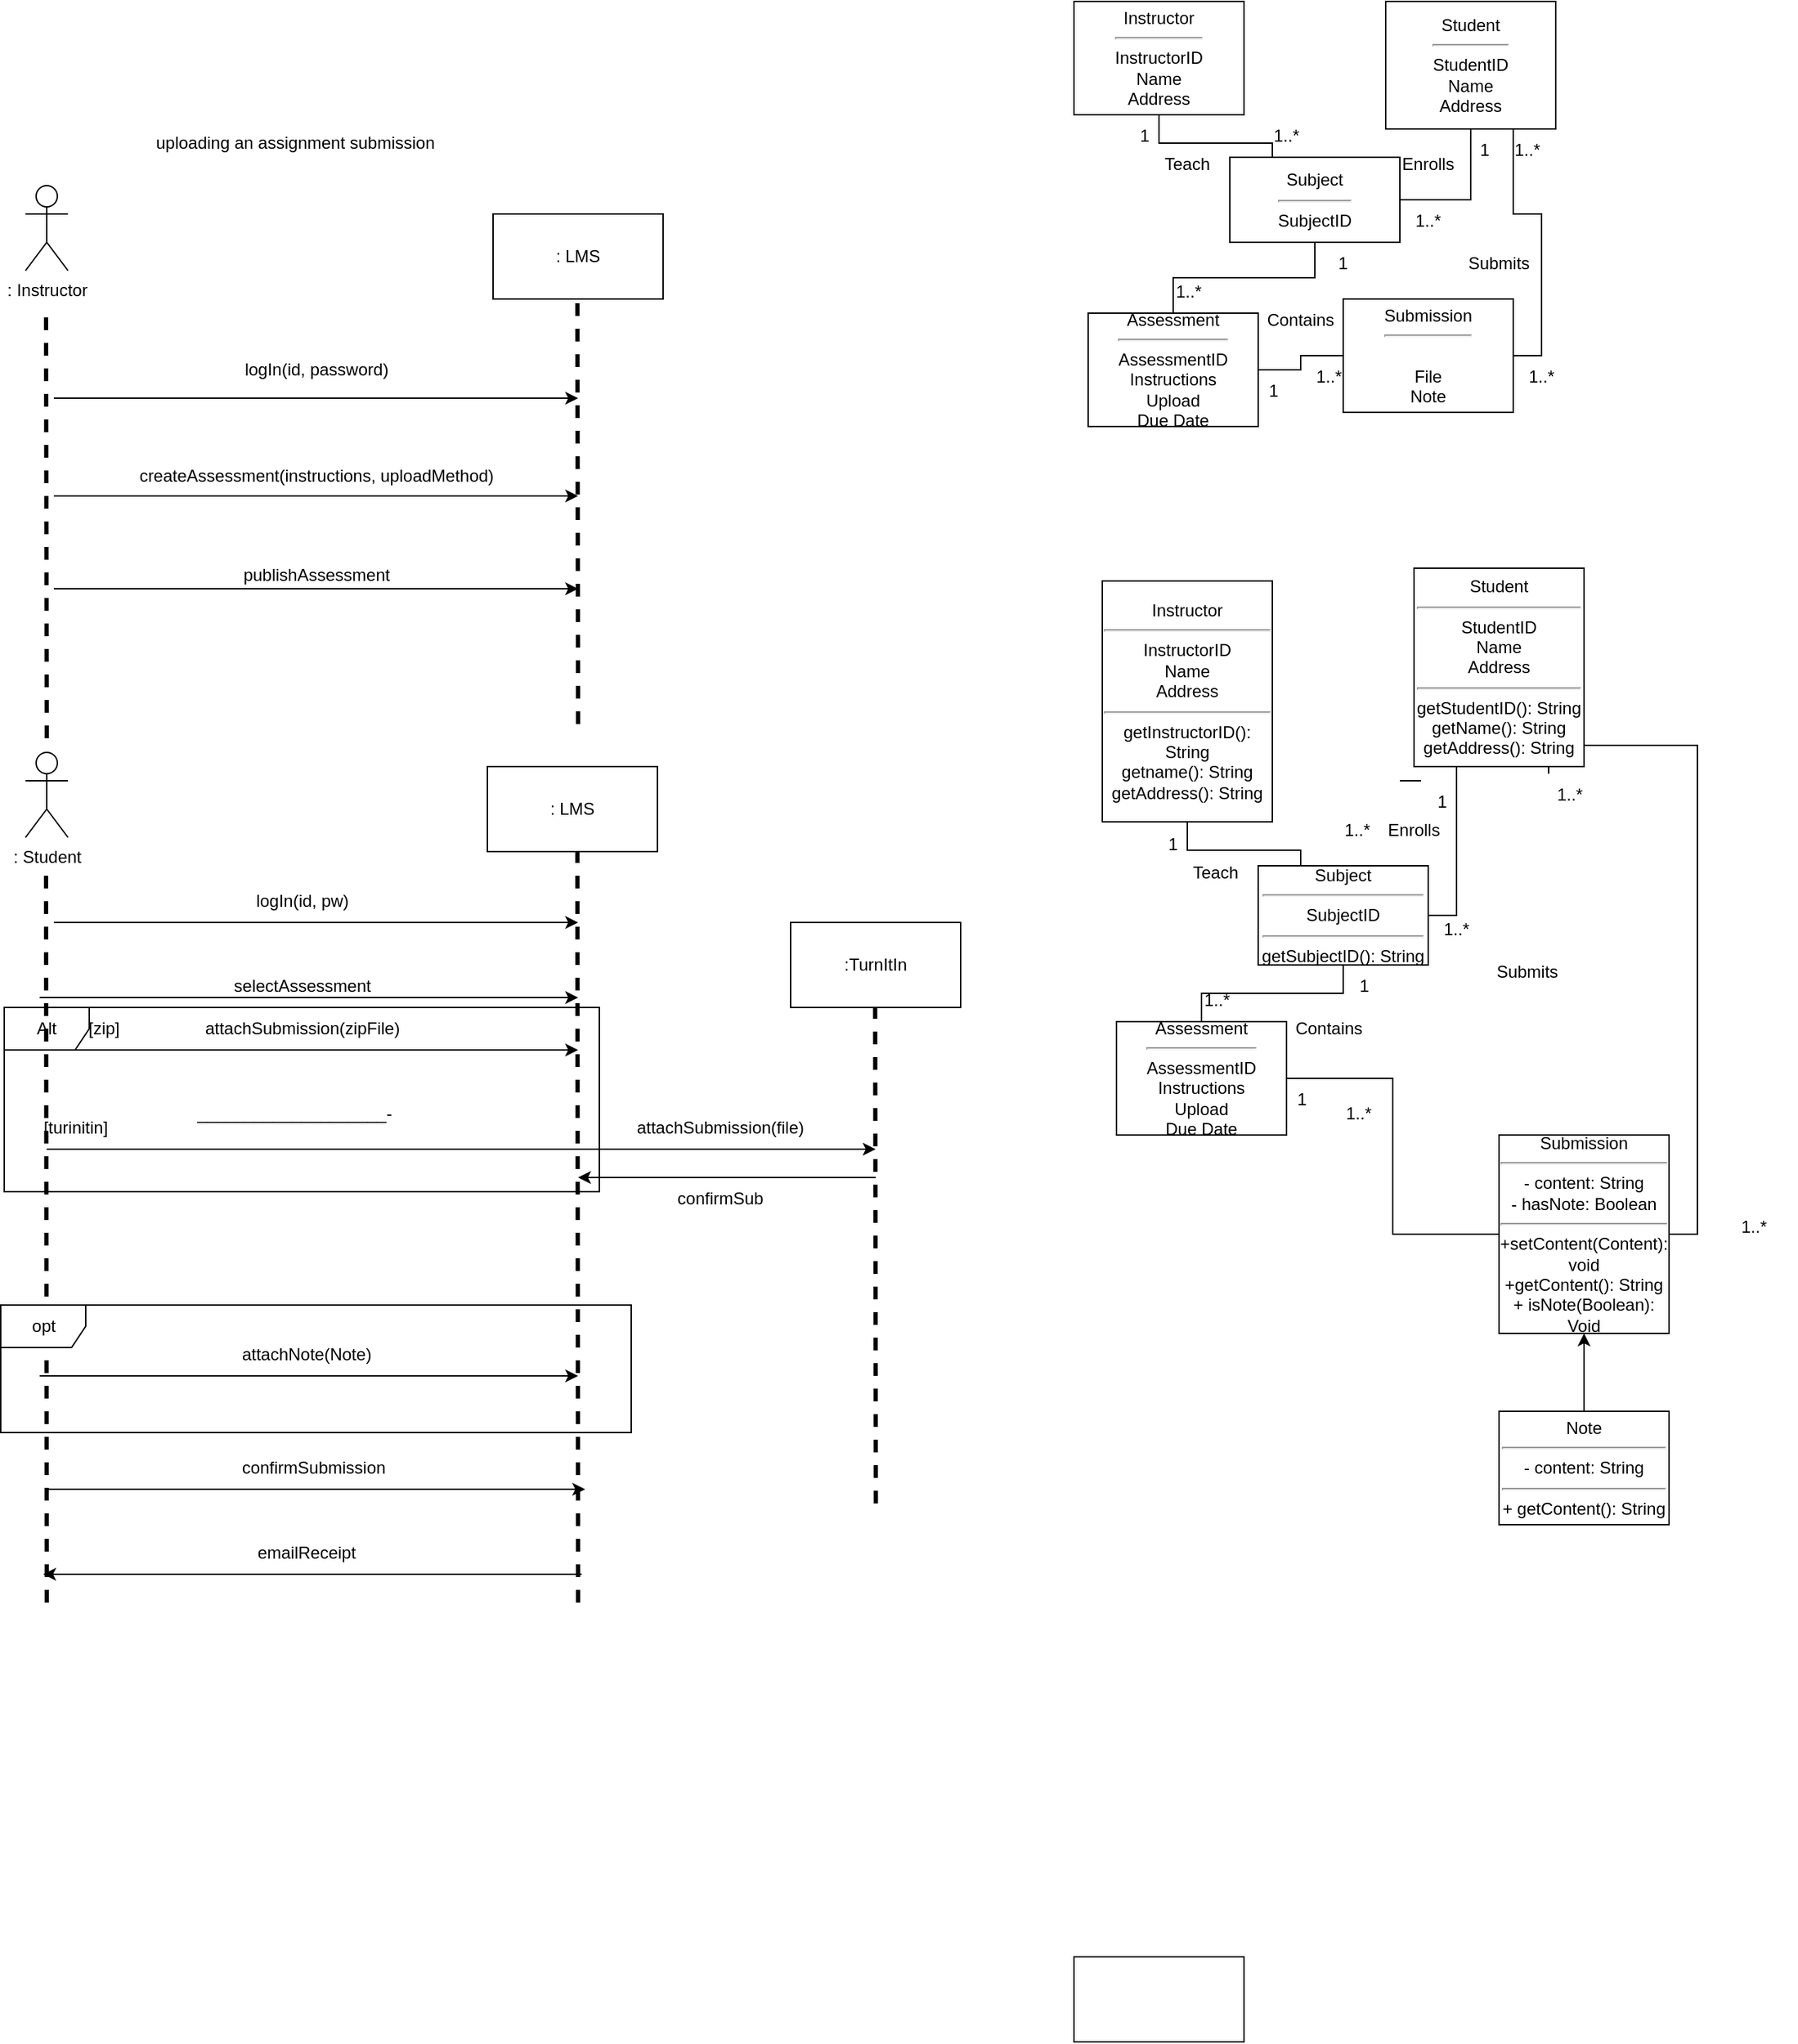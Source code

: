 <mxfile version="20.2.3" type="github">
  <diagram id="ZRupTK8vs-YXc7_zND_B" name="Page-1">
    <mxGraphModel dx="1609" dy="475" grid="1" gridSize="10" guides="1" tooltips="1" connect="1" arrows="1" fold="1" page="1" pageScale="1" pageWidth="827" pageHeight="1169" math="0" shadow="0">
      <root>
        <mxCell id="0" />
        <mxCell id="1" parent="0" />
        <mxCell id="K8ekI7t19pRMLevaFeEe-8" value="Alt" style="shape=umlFrame;whiteSpace=wrap;html=1;" parent="1" vertex="1">
          <mxGeometry x="-755" y="740" width="420" height="130" as="geometry" />
        </mxCell>
        <mxCell id="2UmxWIpTpZnCIBJGYqUd-4" style="edgeStyle=orthogonalEdgeStyle;rounded=0;orthogonalLoop=1;jettySize=auto;html=1;entryX=0.25;entryY=0;entryDx=0;entryDy=0;endArrow=none;endFill=0;" parent="1" source="IURKMykqJG9VInVJ1P5J-1" target="2UmxWIpTpZnCIBJGYqUd-1" edge="1">
          <mxGeometry relative="1" as="geometry" />
        </mxCell>
        <mxCell id="IURKMykqJG9VInVJ1P5J-1" value="Instructor&lt;br&gt;&lt;hr&gt;InstructorID&lt;br&gt;Name&lt;br&gt;Address" style="rounded=0;whiteSpace=wrap;html=1;" parent="1" vertex="1">
          <mxGeometry y="30" width="120" height="80" as="geometry" />
        </mxCell>
        <mxCell id="2UmxWIpTpZnCIBJGYqUd-10" style="edgeStyle=orthogonalEdgeStyle;rounded=0;orthogonalLoop=1;jettySize=auto;html=1;entryX=0.5;entryY=0;entryDx=0;entryDy=0;verticalAlign=middle;endArrow=none;endFill=0;" parent="1" source="2UmxWIpTpZnCIBJGYqUd-1" target="2UmxWIpTpZnCIBJGYqUd-2" edge="1">
          <mxGeometry relative="1" as="geometry" />
        </mxCell>
        <mxCell id="2UmxWIpTpZnCIBJGYqUd-1" value="Subject&lt;br&gt;&lt;hr&gt;SubjectID&lt;span style=&quot;color: rgba(0, 0, 0, 0); font-family: monospace; font-size: 0px; text-align: start;&quot;&gt;%3CmxGraphModel%3E%3Croot%3E%3CmxCell%20id%3D%220%22%2F%3E%3CmxCell%20id%3D%221%22%20parent%3D%220%22%2F%3E%3CmxCell%20id%3D%222%22%20value%3D%22Instructor%22%20style%3D%22rounded%3D0%3BwhiteSpace%3Dwrap%3Bhtml%3D1%3B%22%20vertex%3D%221%22%20parent%3D%221%22%3E%3CmxGeometry%20x%3D%2230%22%20y%3D%2290%22%20width%3D%22120%22%20height%3D%2260%22%20as%3D%22geometry%22%2F%3E%3C%2FmxCell%3E%3C%2Froot%3E%3C%2FmxGraphModel%3E&lt;/span&gt;" style="rounded=0;whiteSpace=wrap;html=1;" parent="1" vertex="1">
          <mxGeometry x="110" y="140" width="120" height="60" as="geometry" />
        </mxCell>
        <mxCell id="2UmxWIpTpZnCIBJGYqUd-22" style="edgeStyle=orthogonalEdgeStyle;rounded=0;orthogonalLoop=1;jettySize=auto;html=1;entryX=0;entryY=0.5;entryDx=0;entryDy=0;endArrow=none;endFill=0;" parent="1" source="2UmxWIpTpZnCIBJGYqUd-2" target="2UmxWIpTpZnCIBJGYqUd-21" edge="1">
          <mxGeometry relative="1" as="geometry" />
        </mxCell>
        <mxCell id="2UmxWIpTpZnCIBJGYqUd-2" value="Assessment&lt;br&gt;&lt;hr style=&quot;text-align: left;&quot;&gt;AssessmentID&lt;br&gt;Instructions&lt;br&gt;Upload&lt;br&gt;Due Date" style="rounded=0;whiteSpace=wrap;html=1;" parent="1" vertex="1">
          <mxGeometry x="10" y="250" width="120" height="80" as="geometry" />
        </mxCell>
        <mxCell id="2UmxWIpTpZnCIBJGYqUd-8" style="edgeStyle=orthogonalEdgeStyle;rounded=0;orthogonalLoop=1;jettySize=auto;html=1;entryX=1;entryY=0.5;entryDx=0;entryDy=0;endArrow=none;endFill=0;" parent="1" source="2UmxWIpTpZnCIBJGYqUd-3" target="2UmxWIpTpZnCIBJGYqUd-1" edge="1">
          <mxGeometry relative="1" as="geometry" />
        </mxCell>
        <mxCell id="2UmxWIpTpZnCIBJGYqUd-19" style="edgeStyle=orthogonalEdgeStyle;rounded=0;orthogonalLoop=1;jettySize=auto;html=1;endArrow=none;endFill=0;entryX=1;entryY=0.5;entryDx=0;entryDy=0;exitX=0.75;exitY=1;exitDx=0;exitDy=0;" parent="1" source="2UmxWIpTpZnCIBJGYqUd-3" target="2UmxWIpTpZnCIBJGYqUd-21" edge="1">
          <mxGeometry relative="1" as="geometry">
            <mxPoint x="260" y="290" as="targetPoint" />
          </mxGeometry>
        </mxCell>
        <mxCell id="2UmxWIpTpZnCIBJGYqUd-3" value="Student&lt;br&gt;&lt;hr&gt;StudentID&lt;br&gt;Name&lt;br&gt;Address&lt;br&gt;" style="rounded=0;whiteSpace=wrap;html=1;" parent="1" vertex="1">
          <mxGeometry x="220" y="30" width="120" height="90" as="geometry" />
        </mxCell>
        <mxCell id="2UmxWIpTpZnCIBJGYqUd-5" value="1..*" style="text;html=1;strokeColor=none;fillColor=none;align=center;verticalAlign=middle;whiteSpace=wrap;rounded=0;" parent="1" vertex="1">
          <mxGeometry x="120" y="110" width="60" height="30" as="geometry" />
        </mxCell>
        <mxCell id="2UmxWIpTpZnCIBJGYqUd-6" value="1" style="text;html=1;strokeColor=none;fillColor=none;align=center;verticalAlign=middle;whiteSpace=wrap;rounded=0;" parent="1" vertex="1">
          <mxGeometry x="20" y="110" width="60" height="30" as="geometry" />
        </mxCell>
        <mxCell id="2UmxWIpTpZnCIBJGYqUd-7" value="1..*" style="text;html=1;strokeColor=none;fillColor=none;align=center;verticalAlign=middle;whiteSpace=wrap;rounded=0;" parent="1" vertex="1">
          <mxGeometry x="220" y="170" width="60" height="30" as="geometry" />
        </mxCell>
        <mxCell id="2UmxWIpTpZnCIBJGYqUd-9" value="1" style="text;html=1;strokeColor=none;fillColor=none;align=center;verticalAlign=middle;whiteSpace=wrap;rounded=0;" parent="1" vertex="1">
          <mxGeometry x="260" y="120" width="60" height="30" as="geometry" />
        </mxCell>
        <mxCell id="2UmxWIpTpZnCIBJGYqUd-11" value="1" style="text;html=1;strokeColor=none;fillColor=none;align=center;verticalAlign=middle;whiteSpace=wrap;rounded=0;" parent="1" vertex="1">
          <mxGeometry x="160" y="200" width="60" height="30" as="geometry" />
        </mxCell>
        <mxCell id="2UmxWIpTpZnCIBJGYqUd-12" value="1..*" style="text;html=1;strokeColor=none;fillColor=none;align=center;verticalAlign=middle;whiteSpace=wrap;rounded=0;" parent="1" vertex="1">
          <mxGeometry x="51" y="220" width="60" height="30" as="geometry" />
        </mxCell>
        <mxCell id="2UmxWIpTpZnCIBJGYqUd-20" value="Submits" style="text;html=1;strokeColor=none;fillColor=none;align=center;verticalAlign=middle;whiteSpace=wrap;rounded=0;" parent="1" vertex="1">
          <mxGeometry x="270" y="200" width="60" height="30" as="geometry" />
        </mxCell>
        <mxCell id="2UmxWIpTpZnCIBJGYqUd-21" value="Submission&lt;br&gt;&lt;hr&gt;&lt;br&gt;File&lt;br&gt;Note" style="rounded=0;whiteSpace=wrap;html=1;" parent="1" vertex="1">
          <mxGeometry x="190" y="240" width="120" height="80" as="geometry" />
        </mxCell>
        <mxCell id="2UmxWIpTpZnCIBJGYqUd-23" value="Contains" style="text;html=1;strokeColor=none;fillColor=none;align=center;verticalAlign=middle;whiteSpace=wrap;rounded=0;" parent="1" vertex="1">
          <mxGeometry x="130" y="240" width="60" height="30" as="geometry" />
        </mxCell>
        <mxCell id="2UmxWIpTpZnCIBJGYqUd-24" value="1" style="text;html=1;strokeColor=none;fillColor=none;align=center;verticalAlign=middle;whiteSpace=wrap;rounded=0;" parent="1" vertex="1">
          <mxGeometry x="111" y="290" width="60" height="30" as="geometry" />
        </mxCell>
        <mxCell id="2UmxWIpTpZnCIBJGYqUd-25" value="1..*" style="text;html=1;strokeColor=none;fillColor=none;align=center;verticalAlign=middle;whiteSpace=wrap;rounded=0;" parent="1" vertex="1">
          <mxGeometry x="150" y="280" width="60" height="30" as="geometry" />
        </mxCell>
        <mxCell id="2UmxWIpTpZnCIBJGYqUd-26" value="1..*" style="text;html=1;strokeColor=none;fillColor=none;align=center;verticalAlign=middle;whiteSpace=wrap;rounded=0;" parent="1" vertex="1">
          <mxGeometry x="300" y="280" width="60" height="30" as="geometry" />
        </mxCell>
        <mxCell id="2UmxWIpTpZnCIBJGYqUd-27" style="edgeStyle=orthogonalEdgeStyle;rounded=0;orthogonalLoop=1;jettySize=auto;html=1;exitX=0.25;exitY=0;exitDx=0;exitDy=0;entryX=0;entryY=0;entryDx=0;entryDy=0;endArrow=none;endFill=0;" parent="1" source="2UmxWIpTpZnCIBJGYqUd-9" target="2UmxWIpTpZnCIBJGYqUd-9" edge="1">
          <mxGeometry relative="1" as="geometry" />
        </mxCell>
        <mxCell id="2UmxWIpTpZnCIBJGYqUd-28" value="1..*" style="text;html=1;strokeColor=none;fillColor=none;align=center;verticalAlign=middle;whiteSpace=wrap;rounded=0;" parent="1" vertex="1">
          <mxGeometry x="290" y="120" width="60" height="30" as="geometry" />
        </mxCell>
        <mxCell id="2UmxWIpTpZnCIBJGYqUd-29" value="Enrolls" style="text;html=1;strokeColor=none;fillColor=none;align=center;verticalAlign=middle;whiteSpace=wrap;rounded=0;" parent="1" vertex="1">
          <mxGeometry x="220" y="130" width="60" height="30" as="geometry" />
        </mxCell>
        <mxCell id="2UmxWIpTpZnCIBJGYqUd-30" value="Teach" style="text;html=1;strokeColor=none;fillColor=none;align=center;verticalAlign=middle;whiteSpace=wrap;rounded=0;" parent="1" vertex="1">
          <mxGeometry x="50" y="130" width="60" height="30" as="geometry" />
        </mxCell>
        <mxCell id="S1UreWJhL2JSH4xHvEoi-3" value=": Instructor" style="shape=umlActor;verticalLabelPosition=bottom;verticalAlign=top;html=1;outlineConnect=0;" parent="1" vertex="1">
          <mxGeometry x="-740" y="160" width="30" height="60" as="geometry" />
        </mxCell>
        <mxCell id="S1UreWJhL2JSH4xHvEoi-8" value="" style="endArrow=none;html=1;rounded=0;strokeWidth=3;dashed=1;" parent="1" edge="1">
          <mxGeometry width="50" height="50" relative="1" as="geometry">
            <mxPoint x="-725" y="550" as="sourcePoint" />
            <mxPoint x="-725.5" y="250" as="targetPoint" />
          </mxGeometry>
        </mxCell>
        <mxCell id="S1UreWJhL2JSH4xHvEoi-9" value=": LMS" style="rounded=0;whiteSpace=wrap;html=1;" parent="1" vertex="1">
          <mxGeometry x="-410" y="180" width="120" height="60" as="geometry" />
        </mxCell>
        <mxCell id="S1UreWJhL2JSH4xHvEoi-10" value="" style="endArrow=none;html=1;rounded=0;strokeWidth=3;dashed=1;" parent="1" edge="1">
          <mxGeometry width="50" height="50" relative="1" as="geometry">
            <mxPoint x="-350" y="540" as="sourcePoint" />
            <mxPoint x="-350.5" y="240" as="targetPoint" />
          </mxGeometry>
        </mxCell>
        <mxCell id="S1UreWJhL2JSH4xHvEoi-11" value="" style="endArrow=classic;html=1;rounded=0;strokeWidth=1;" parent="1" edge="1">
          <mxGeometry width="50" height="50" relative="1" as="geometry">
            <mxPoint x="-720" y="310" as="sourcePoint" />
            <mxPoint x="-350" y="310" as="targetPoint" />
          </mxGeometry>
        </mxCell>
        <mxCell id="S1UreWJhL2JSH4xHvEoi-12" value="logIn(id, password)" style="text;html=1;align=center;verticalAlign=middle;resizable=0;points=[];autosize=1;strokeColor=none;fillColor=none;" parent="1" vertex="1">
          <mxGeometry x="-595" y="275" width="120" height="30" as="geometry" />
        </mxCell>
        <mxCell id="S1UreWJhL2JSH4xHvEoi-13" value="" style="endArrow=classic;html=1;rounded=0;strokeWidth=1;" parent="1" edge="1">
          <mxGeometry width="50" height="50" relative="1" as="geometry">
            <mxPoint x="-720" y="379" as="sourcePoint" />
            <mxPoint x="-350" y="379" as="targetPoint" />
          </mxGeometry>
        </mxCell>
        <mxCell id="S1UreWJhL2JSH4xHvEoi-14" value="createAssessment(instructions, uploadMethod)" style="text;html=1;align=center;verticalAlign=middle;resizable=0;points=[];autosize=1;strokeColor=none;fillColor=none;" parent="1" vertex="1">
          <mxGeometry x="-670" y="350" width="270" height="30" as="geometry" />
        </mxCell>
        <mxCell id="ciVQDEJXkHYUGOeT8WDG-1" value="" style="endArrow=classic;html=1;rounded=0;strokeWidth=1;" parent="1" edge="1">
          <mxGeometry width="50" height="50" relative="1" as="geometry">
            <mxPoint x="-720" y="444.5" as="sourcePoint" />
            <mxPoint x="-350" y="444.5" as="targetPoint" />
          </mxGeometry>
        </mxCell>
        <mxCell id="ciVQDEJXkHYUGOeT8WDG-2" value="publishAssessment" style="text;html=1;align=center;verticalAlign=middle;resizable=0;points=[];autosize=1;strokeColor=none;fillColor=none;" parent="1" vertex="1">
          <mxGeometry x="-600" y="420" width="130" height="30" as="geometry" />
        </mxCell>
        <mxCell id="ciVQDEJXkHYUGOeT8WDG-3" value=": Student" style="shape=umlActor;verticalLabelPosition=bottom;verticalAlign=top;html=1;outlineConnect=0;" parent="1" vertex="1">
          <mxGeometry x="-740" y="560" width="30" height="60" as="geometry" />
        </mxCell>
        <mxCell id="ciVQDEJXkHYUGOeT8WDG-6" value="" style="endArrow=none;html=1;rounded=0;strokeWidth=3;dashed=1;" parent="1" edge="1">
          <mxGeometry width="50" height="50" relative="1" as="geometry">
            <mxPoint x="-725" y="1160" as="sourcePoint" />
            <mxPoint x="-725.5" y="640" as="targetPoint" />
          </mxGeometry>
        </mxCell>
        <mxCell id="ciVQDEJXkHYUGOeT8WDG-7" value="" style="endArrow=none;html=1;rounded=0;strokeWidth=3;dashed=1;" parent="1" edge="1">
          <mxGeometry width="50" height="50" relative="1" as="geometry">
            <mxPoint x="-350" y="1160" as="sourcePoint" />
            <mxPoint x="-350.5" y="630" as="targetPoint" />
          </mxGeometry>
        </mxCell>
        <mxCell id="ciVQDEJXkHYUGOeT8WDG-8" value=": LMS" style="rounded=0;whiteSpace=wrap;html=1;" parent="1" vertex="1">
          <mxGeometry x="-414" y="570" width="120" height="60" as="geometry" />
        </mxCell>
        <mxCell id="ciVQDEJXkHYUGOeT8WDG-9" value="" style="endArrow=classic;html=1;rounded=0;strokeWidth=1;" parent="1" edge="1">
          <mxGeometry width="50" height="50" relative="1" as="geometry">
            <mxPoint x="-720" y="680" as="sourcePoint" />
            <mxPoint x="-350" y="680" as="targetPoint" />
          </mxGeometry>
        </mxCell>
        <mxCell id="ciVQDEJXkHYUGOeT8WDG-10" value="logIn(id, pw)" style="text;html=1;align=center;verticalAlign=middle;resizable=0;points=[];autosize=1;strokeColor=none;fillColor=none;" parent="1" vertex="1">
          <mxGeometry x="-590" y="650" width="90" height="30" as="geometry" />
        </mxCell>
        <mxCell id="ciVQDEJXkHYUGOeT8WDG-11" value="" style="endArrow=classic;html=1;rounded=0;strokeWidth=1;" parent="1" edge="1">
          <mxGeometry width="50" height="50" relative="1" as="geometry">
            <mxPoint x="-730" y="733" as="sourcePoint" />
            <mxPoint x="-350" y="733" as="targetPoint" />
          </mxGeometry>
        </mxCell>
        <mxCell id="ciVQDEJXkHYUGOeT8WDG-12" value="selectAssessment" style="text;html=1;align=center;verticalAlign=middle;resizable=0;points=[];autosize=1;strokeColor=none;fillColor=none;" parent="1" vertex="1">
          <mxGeometry x="-605" y="710" width="120" height="30" as="geometry" />
        </mxCell>
        <mxCell id="ciVQDEJXkHYUGOeT8WDG-13" value="" style="endArrow=classic;html=1;rounded=0;strokeWidth=1;" parent="1" edge="1">
          <mxGeometry width="50" height="50" relative="1" as="geometry">
            <mxPoint x="-730" y="770" as="sourcePoint" />
            <mxPoint x="-350" y="770" as="targetPoint" />
          </mxGeometry>
        </mxCell>
        <mxCell id="ciVQDEJXkHYUGOeT8WDG-14" value="attachSubmission(zipFile)" style="text;html=1;align=center;verticalAlign=middle;resizable=0;points=[];autosize=1;strokeColor=none;fillColor=none;" parent="1" vertex="1">
          <mxGeometry x="-625" y="740" width="160" height="30" as="geometry" />
        </mxCell>
        <mxCell id="ciVQDEJXkHYUGOeT8WDG-16" value="opt" style="shape=umlFrame;whiteSpace=wrap;html=1;" parent="1" vertex="1">
          <mxGeometry x="-757.5" y="950" width="445" height="90" as="geometry" />
        </mxCell>
        <mxCell id="ciVQDEJXkHYUGOeT8WDG-19" value="" style="endArrow=classic;html=1;rounded=0;strokeWidth=1;" parent="1" edge="1">
          <mxGeometry width="50" height="50" relative="1" as="geometry">
            <mxPoint x="-730" y="1000" as="sourcePoint" />
            <mxPoint x="-350" y="1000" as="targetPoint" />
          </mxGeometry>
        </mxCell>
        <mxCell id="ciVQDEJXkHYUGOeT8WDG-20" value="attachNote(Note)" style="text;html=1;align=center;verticalAlign=middle;resizable=0;points=[];autosize=1;strokeColor=none;fillColor=none;" parent="1" vertex="1">
          <mxGeometry x="-597.5" y="970" width="110" height="30" as="geometry" />
        </mxCell>
        <mxCell id="ciVQDEJXkHYUGOeT8WDG-21" value="" style="endArrow=classic;html=1;rounded=0;strokeWidth=1;" parent="1" edge="1">
          <mxGeometry width="50" height="50" relative="1" as="geometry">
            <mxPoint x="-725" y="1080.0" as="sourcePoint" />
            <mxPoint x="-345" y="1080.0" as="targetPoint" />
          </mxGeometry>
        </mxCell>
        <mxCell id="ciVQDEJXkHYUGOeT8WDG-22" value="confirmSubmission" style="text;html=1;align=center;verticalAlign=middle;resizable=0;points=[];autosize=1;strokeColor=none;fillColor=none;" parent="1" vertex="1">
          <mxGeometry x="-597.5" y="1050" width="120" height="30" as="geometry" />
        </mxCell>
        <mxCell id="ciVQDEJXkHYUGOeT8WDG-23" value="" style="endArrow=classic;html=1;rounded=0;strokeWidth=1;" parent="1" edge="1">
          <mxGeometry width="50" height="50" relative="1" as="geometry">
            <mxPoint x="-347.5" y="1140.0" as="sourcePoint" />
            <mxPoint x="-727.5" y="1140.0" as="targetPoint" />
          </mxGeometry>
        </mxCell>
        <mxCell id="ciVQDEJXkHYUGOeT8WDG-24" value="emailReceipt" style="text;html=1;align=center;verticalAlign=middle;resizable=0;points=[];autosize=1;strokeColor=none;fillColor=none;" parent="1" vertex="1">
          <mxGeometry x="-587.5" y="1110" width="90" height="30" as="geometry" />
        </mxCell>
        <mxCell id="K8ekI7t19pRMLevaFeEe-1" value="uploading an assignment submission" style="text;html=1;align=center;verticalAlign=middle;resizable=0;points=[];autosize=1;strokeColor=none;fillColor=none;" parent="1" vertex="1">
          <mxGeometry x="-660" y="115" width="220" height="30" as="geometry" />
        </mxCell>
        <mxCell id="K8ekI7t19pRMLevaFeEe-2" value=":TurnItIn" style="rounded=0;whiteSpace=wrap;html=1;" parent="1" vertex="1">
          <mxGeometry x="-200" y="680" width="120" height="60" as="geometry" />
        </mxCell>
        <mxCell id="K8ekI7t19pRMLevaFeEe-3" value="" style="endArrow=none;html=1;rounded=0;strokeWidth=3;dashed=1;" parent="1" edge="1">
          <mxGeometry width="50" height="50" relative="1" as="geometry">
            <mxPoint x="-139.83" y="1090" as="sourcePoint" />
            <mxPoint x="-140.33" y="740" as="targetPoint" />
          </mxGeometry>
        </mxCell>
        <mxCell id="K8ekI7t19pRMLevaFeEe-7" value="attachSubmission(file)" style="text;html=1;align=center;verticalAlign=middle;resizable=0;points=[];autosize=1;strokeColor=none;fillColor=none;" parent="1" vertex="1">
          <mxGeometry x="-320" y="810" width="140" height="30" as="geometry" />
        </mxCell>
        <mxCell id="K8ekI7t19pRMLevaFeEe-10" value="[zip]" style="text;html=1;align=center;verticalAlign=middle;resizable=0;points=[];autosize=1;strokeColor=none;fillColor=none;" parent="1" vertex="1">
          <mxGeometry x="-710" y="740" width="50" height="30" as="geometry" />
        </mxCell>
        <mxCell id="K8ekI7t19pRMLevaFeEe-12" value="____________________-" style="text;html=1;strokeColor=none;fillColor=none;align=center;verticalAlign=middle;whiteSpace=wrap;rounded=0;" parent="1" vertex="1">
          <mxGeometry x="-645" y="800" width="190" height="30" as="geometry" />
        </mxCell>
        <mxCell id="K8ekI7t19pRMLevaFeEe-13" value="[turinitin]" style="text;html=1;align=center;verticalAlign=middle;resizable=0;points=[];autosize=1;strokeColor=none;fillColor=none;" parent="1" vertex="1">
          <mxGeometry x="-740" y="810" width="70" height="30" as="geometry" />
        </mxCell>
        <mxCell id="K8ekI7t19pRMLevaFeEe-15" value="" style="endArrow=classic;html=1;rounded=0;strokeWidth=1;" parent="1" edge="1">
          <mxGeometry width="50" height="50" relative="1" as="geometry">
            <mxPoint x="-725" y="840" as="sourcePoint" />
            <mxPoint x="-140" y="840" as="targetPoint" />
          </mxGeometry>
        </mxCell>
        <mxCell id="K8ekI7t19pRMLevaFeEe-16" value="" style="endArrow=classic;html=1;rounded=0;strokeWidth=1;" parent="1" edge="1">
          <mxGeometry width="50" height="50" relative="1" as="geometry">
            <mxPoint x="-140" y="860" as="sourcePoint" />
            <mxPoint x="-350" y="860" as="targetPoint" />
          </mxGeometry>
        </mxCell>
        <mxCell id="K8ekI7t19pRMLevaFeEe-17" value="confirmSub" style="text;html=1;align=center;verticalAlign=middle;resizable=0;points=[];autosize=1;strokeColor=none;fillColor=none;" parent="1" vertex="1">
          <mxGeometry x="-290" y="860" width="80" height="30" as="geometry" />
        </mxCell>
        <mxCell id="HkgX5lBla5T3OF_uM4Xi-1" value="" style="whiteSpace=wrap;html=1;" vertex="1" parent="1">
          <mxGeometry y="1410" width="120" height="60" as="geometry" />
        </mxCell>
        <mxCell id="HkgX5lBla5T3OF_uM4Xi-2" style="edgeStyle=orthogonalEdgeStyle;rounded=0;orthogonalLoop=1;jettySize=auto;html=1;entryX=0.25;entryY=0;entryDx=0;entryDy=0;endArrow=none;endFill=0;" edge="1" parent="1" source="HkgX5lBla5T3OF_uM4Xi-3" target="HkgX5lBla5T3OF_uM4Xi-5">
          <mxGeometry relative="1" as="geometry" />
        </mxCell>
        <mxCell id="HkgX5lBla5T3OF_uM4Xi-3" value="Instructor&lt;br&gt;&lt;hr&gt;InstructorID&lt;br&gt;Name&lt;br&gt;Address&lt;br&gt;&lt;hr&gt;getInstructorID(): String&lt;br&gt;getname(): String&lt;br&gt;getAddress(): String" style="rounded=0;whiteSpace=wrap;html=1;" vertex="1" parent="1">
          <mxGeometry x="20" y="439" width="120" height="170" as="geometry" />
        </mxCell>
        <mxCell id="HkgX5lBla5T3OF_uM4Xi-4" style="edgeStyle=orthogonalEdgeStyle;rounded=0;orthogonalLoop=1;jettySize=auto;html=1;entryX=0.5;entryY=0;entryDx=0;entryDy=0;verticalAlign=middle;endArrow=none;endFill=0;" edge="1" parent="1" source="HkgX5lBla5T3OF_uM4Xi-5" target="HkgX5lBla5T3OF_uM4Xi-7">
          <mxGeometry relative="1" as="geometry" />
        </mxCell>
        <mxCell id="HkgX5lBla5T3OF_uM4Xi-5" value="Subject&lt;br&gt;&lt;hr&gt;SubjectID&lt;br&gt;&lt;hr&gt;getSubjectID(): String&lt;span style=&quot;color: rgba(0, 0, 0, 0); font-family: monospace; font-size: 0px; text-align: start;&quot;&gt;%3CmxGraphModel%3E%3Croot%3E%3CmxCell%20id%3D%220%22%2F%3E%3CmxCell%20id%3D%221%22%20parent%3D%220%22%2F%3E%3CmxCell%20id%3D%222%22%20value%3D%22Instructor%22%20style%3D%22rounded%3D0%3BwhiteSpace%3Dwrap%3Bhtml%3D1%3B%22%20vertex%3D%221%22%20parent%3D%221%22%3E%3CmxGeometry%20x%3D%2230%22%20y%3D%2290%22%20width%3D%22120%22%20height%3D%2260%22%20as%3D%22geometry%22%2F%3E%3C%2FmxCell%3E%3C%2Froot%3E%3C%2FmxGraphModel%3E&lt;/span&gt;" style="rounded=0;whiteSpace=wrap;html=1;" vertex="1" parent="1">
          <mxGeometry x="130" y="640" width="120" height="70" as="geometry" />
        </mxCell>
        <mxCell id="HkgX5lBla5T3OF_uM4Xi-6" style="edgeStyle=orthogonalEdgeStyle;rounded=0;orthogonalLoop=1;jettySize=auto;html=1;entryX=0;entryY=0.5;entryDx=0;entryDy=0;endArrow=none;endFill=0;" edge="1" parent="1" source="HkgX5lBla5T3OF_uM4Xi-7" target="HkgX5lBla5T3OF_uM4Xi-18">
          <mxGeometry relative="1" as="geometry" />
        </mxCell>
        <mxCell id="HkgX5lBla5T3OF_uM4Xi-7" value="Assessment&lt;br&gt;&lt;hr style=&quot;text-align: left;&quot;&gt;AssessmentID&lt;br&gt;Instructions&lt;br&gt;Upload&lt;br&gt;Due Date" style="rounded=0;whiteSpace=wrap;html=1;" vertex="1" parent="1">
          <mxGeometry x="30" y="750" width="120" height="80" as="geometry" />
        </mxCell>
        <mxCell id="HkgX5lBla5T3OF_uM4Xi-8" style="edgeStyle=orthogonalEdgeStyle;rounded=0;orthogonalLoop=1;jettySize=auto;html=1;entryX=1;entryY=0.5;entryDx=0;entryDy=0;endArrow=none;endFill=0;exitX=0.25;exitY=1;exitDx=0;exitDy=0;" edge="1" parent="1" source="HkgX5lBla5T3OF_uM4Xi-10" target="HkgX5lBla5T3OF_uM4Xi-5">
          <mxGeometry relative="1" as="geometry">
            <mxPoint x="300" y="610" as="sourcePoint" />
          </mxGeometry>
        </mxCell>
        <mxCell id="HkgX5lBla5T3OF_uM4Xi-9" style="edgeStyle=orthogonalEdgeStyle;rounded=0;orthogonalLoop=1;jettySize=auto;html=1;endArrow=none;endFill=0;entryX=1;entryY=0.5;entryDx=0;entryDy=0;exitX=0.25;exitY=0;exitDx=0;exitDy=0;" edge="1" parent="1" source="HkgX5lBla5T3OF_uM4Xi-24" target="HkgX5lBla5T3OF_uM4Xi-18">
          <mxGeometry relative="1" as="geometry">
            <mxPoint x="280" y="790" as="targetPoint" />
            <mxPoint x="330" y="610" as="sourcePoint" />
          </mxGeometry>
        </mxCell>
        <mxCell id="HkgX5lBla5T3OF_uM4Xi-10" value="Student&lt;br&gt;&lt;hr&gt;StudentID&lt;br&gt;Name&lt;br&gt;Address&lt;br&gt;&lt;hr&gt;getStudentID(): String&lt;br&gt;getName(): String&lt;br&gt;getAddress(): String" style="rounded=0;whiteSpace=wrap;html=1;" vertex="1" parent="1">
          <mxGeometry x="240" y="430" width="120" height="140" as="geometry" />
        </mxCell>
        <mxCell id="HkgX5lBla5T3OF_uM4Xi-11" value="1..*" style="text;html=1;strokeColor=none;fillColor=none;align=center;verticalAlign=middle;whiteSpace=wrap;rounded=0;" vertex="1" parent="1">
          <mxGeometry x="170" y="600" width="60" height="30" as="geometry" />
        </mxCell>
        <mxCell id="HkgX5lBla5T3OF_uM4Xi-12" value="1" style="text;html=1;strokeColor=none;fillColor=none;align=center;verticalAlign=middle;whiteSpace=wrap;rounded=0;" vertex="1" parent="1">
          <mxGeometry x="40" y="610" width="60" height="30" as="geometry" />
        </mxCell>
        <mxCell id="HkgX5lBla5T3OF_uM4Xi-13" value="1..*" style="text;html=1;strokeColor=none;fillColor=none;align=center;verticalAlign=middle;whiteSpace=wrap;rounded=0;" vertex="1" parent="1">
          <mxGeometry x="240" y="670" width="60" height="30" as="geometry" />
        </mxCell>
        <mxCell id="HkgX5lBla5T3OF_uM4Xi-14" value="1" style="text;html=1;strokeColor=none;fillColor=none;align=center;verticalAlign=middle;whiteSpace=wrap;rounded=0;" vertex="1" parent="1">
          <mxGeometry x="230" y="580" width="60" height="30" as="geometry" />
        </mxCell>
        <mxCell id="HkgX5lBla5T3OF_uM4Xi-15" value="1" style="text;html=1;strokeColor=none;fillColor=none;align=center;verticalAlign=middle;whiteSpace=wrap;rounded=0;" vertex="1" parent="1">
          <mxGeometry x="150" y="710" width="110" height="30" as="geometry" />
        </mxCell>
        <mxCell id="HkgX5lBla5T3OF_uM4Xi-16" value="1..*" style="text;html=1;strokeColor=none;fillColor=none;align=center;verticalAlign=middle;whiteSpace=wrap;rounded=0;" vertex="1" parent="1">
          <mxGeometry x="71" y="720" width="60" height="30" as="geometry" />
        </mxCell>
        <mxCell id="HkgX5lBla5T3OF_uM4Xi-17" value="Submits" style="text;html=1;strokeColor=none;fillColor=none;align=center;verticalAlign=middle;whiteSpace=wrap;rounded=0;" vertex="1" parent="1">
          <mxGeometry x="290" y="700" width="60" height="30" as="geometry" />
        </mxCell>
        <mxCell id="HkgX5lBla5T3OF_uM4Xi-18" value="Submission&lt;br&gt;&lt;hr&gt;- content: String&lt;br&gt;- hasNote: Boolean&lt;br&gt;&lt;hr&gt;+setContent(Content): void&lt;br&gt;+getContent(): String&lt;br&gt;+ isNote(Boolean): Void" style="rounded=0;whiteSpace=wrap;html=1;" vertex="1" parent="1">
          <mxGeometry x="300" y="830" width="120" height="140" as="geometry" />
        </mxCell>
        <mxCell id="HkgX5lBla5T3OF_uM4Xi-19" value="Contains" style="text;html=1;strokeColor=none;fillColor=none;align=center;verticalAlign=middle;whiteSpace=wrap;rounded=0;" vertex="1" parent="1">
          <mxGeometry x="150" y="740" width="60" height="30" as="geometry" />
        </mxCell>
        <mxCell id="HkgX5lBla5T3OF_uM4Xi-20" value="1" style="text;html=1;strokeColor=none;fillColor=none;align=center;verticalAlign=middle;whiteSpace=wrap;rounded=0;" vertex="1" parent="1">
          <mxGeometry x="131" y="790" width="60" height="30" as="geometry" />
        </mxCell>
        <mxCell id="HkgX5lBla5T3OF_uM4Xi-21" value="1..*" style="text;html=1;strokeColor=none;fillColor=none;align=center;verticalAlign=middle;whiteSpace=wrap;rounded=0;" vertex="1" parent="1">
          <mxGeometry x="171" y="800" width="60" height="30" as="geometry" />
        </mxCell>
        <mxCell id="HkgX5lBla5T3OF_uM4Xi-22" value="1..*" style="text;html=1;strokeColor=none;fillColor=none;align=center;verticalAlign=middle;whiteSpace=wrap;rounded=0;" vertex="1" parent="1">
          <mxGeometry x="450" y="880" width="60" height="30" as="geometry" />
        </mxCell>
        <mxCell id="HkgX5lBla5T3OF_uM4Xi-23" style="edgeStyle=orthogonalEdgeStyle;rounded=0;orthogonalLoop=1;jettySize=auto;html=1;exitX=0.25;exitY=0;exitDx=0;exitDy=0;entryX=0;entryY=0;entryDx=0;entryDy=0;endArrow=none;endFill=0;" edge="1" parent="1" source="HkgX5lBla5T3OF_uM4Xi-14" target="HkgX5lBla5T3OF_uM4Xi-14">
          <mxGeometry relative="1" as="geometry" />
        </mxCell>
        <mxCell id="HkgX5lBla5T3OF_uM4Xi-24" value="1..*" style="text;html=1;strokeColor=none;fillColor=none;align=center;verticalAlign=middle;whiteSpace=wrap;rounded=0;" vertex="1" parent="1">
          <mxGeometry x="320" y="575" width="60" height="30" as="geometry" />
        </mxCell>
        <mxCell id="HkgX5lBla5T3OF_uM4Xi-25" value="Enrolls" style="text;html=1;strokeColor=none;fillColor=none;align=center;verticalAlign=middle;whiteSpace=wrap;rounded=0;" vertex="1" parent="1">
          <mxGeometry x="210" y="600" width="60" height="30" as="geometry" />
        </mxCell>
        <mxCell id="HkgX5lBla5T3OF_uM4Xi-26" value="Teach" style="text;html=1;strokeColor=none;fillColor=none;align=center;verticalAlign=middle;whiteSpace=wrap;rounded=0;" vertex="1" parent="1">
          <mxGeometry x="70" y="630" width="60" height="30" as="geometry" />
        </mxCell>
        <mxCell id="HkgX5lBla5T3OF_uM4Xi-29" style="edgeStyle=orthogonalEdgeStyle;rounded=0;orthogonalLoop=1;jettySize=auto;html=1;entryX=0.5;entryY=1;entryDx=0;entryDy=0;" edge="1" parent="1" source="HkgX5lBla5T3OF_uM4Xi-28" target="HkgX5lBla5T3OF_uM4Xi-18">
          <mxGeometry relative="1" as="geometry" />
        </mxCell>
        <mxCell id="HkgX5lBla5T3OF_uM4Xi-28" value="Note&lt;br&gt;&lt;hr&gt;- content: String&lt;br&gt;&lt;hr&gt;+ getContent(): String" style="rounded=0;whiteSpace=wrap;html=1;" vertex="1" parent="1">
          <mxGeometry x="300" y="1025" width="120" height="80" as="geometry" />
        </mxCell>
      </root>
    </mxGraphModel>
  </diagram>
</mxfile>
